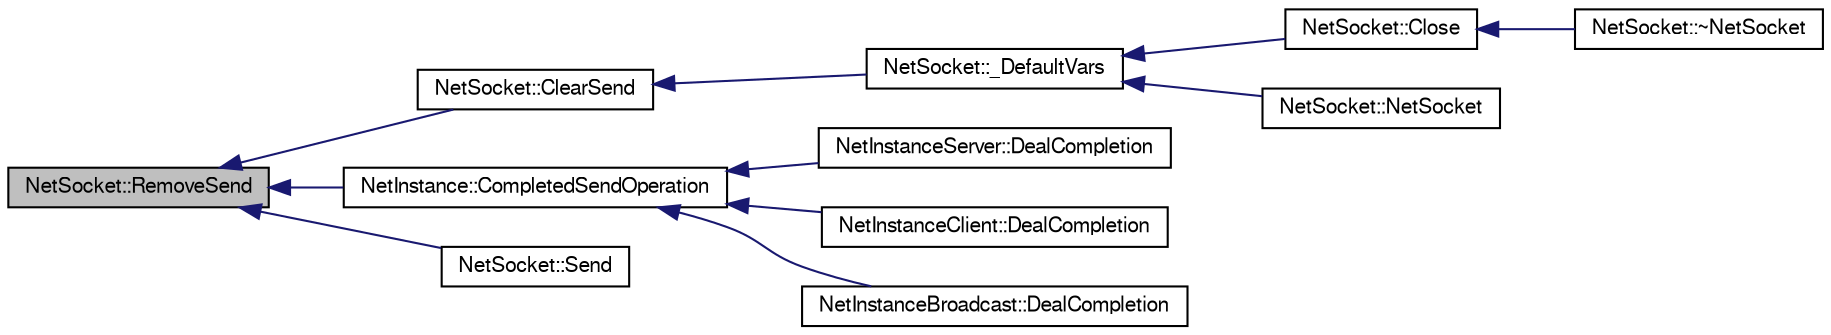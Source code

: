 digraph G
{
  edge [fontname="FreeSans",fontsize="10",labelfontname="FreeSans",labelfontsize="10"];
  node [fontname="FreeSans",fontsize="10",shape=record];
  rankdir=LR;
  Node1 [label="NetSocket::RemoveSend",height=0.2,width=0.4,color="black", fillcolor="grey75", style="filled" fontcolor="black"];
  Node1 -> Node2 [dir=back,color="midnightblue",fontsize="10",style="solid"];
  Node2 [label="NetSocket::ClearSend",height=0.2,width=0.4,color="black", fillcolor="white", style="filled",URL="$class_net_socket.html#aea9f9a2581f8f07a22a0d36d3bb23654"];
  Node2 -> Node3 [dir=back,color="midnightblue",fontsize="10",style="solid"];
  Node3 [label="NetSocket::_DefaultVars",height=0.2,width=0.4,color="black", fillcolor="white", style="filled",URL="$class_net_socket.html#ae42592da14694490350ed273703eb1e3"];
  Node3 -> Node4 [dir=back,color="midnightblue",fontsize="10",style="solid"];
  Node4 [label="NetSocket::Close",height=0.2,width=0.4,color="black", fillcolor="white", style="filled",URL="$class_net_socket.html#a85c6cba30c3a8d780bb24d7af8d0a561"];
  Node4 -> Node5 [dir=back,color="midnightblue",fontsize="10",style="solid"];
  Node5 [label="NetSocket::~NetSocket",height=0.2,width=0.4,color="black", fillcolor="white", style="filled",URL="$class_net_socket.html#a3ebe4e1d8db6978255f48e1034d638a4"];
  Node3 -> Node6 [dir=back,color="midnightblue",fontsize="10",style="solid"];
  Node6 [label="NetSocket::NetSocket",height=0.2,width=0.4,color="black", fillcolor="white", style="filled",URL="$class_net_socket.html#a187fc7e69ce5689b2f4ff8a836c603f3"];
  Node1 -> Node7 [dir=back,color="midnightblue",fontsize="10",style="solid"];
  Node7 [label="NetInstance::CompletedSendOperation",height=0.2,width=0.4,color="black", fillcolor="white", style="filled",URL="$class_net_instance.html#a172771df41f090e98d9949f37a1809fb"];
  Node7 -> Node8 [dir=back,color="midnightblue",fontsize="10",style="solid"];
  Node8 [label="NetInstanceServer::DealCompletion",height=0.2,width=0.4,color="black", fillcolor="white", style="filled",URL="$class_net_instance_server.html#ab4c3cb083bd951db393538c811d6e4bd"];
  Node7 -> Node9 [dir=back,color="midnightblue",fontsize="10",style="solid"];
  Node9 [label="NetInstanceClient::DealCompletion",height=0.2,width=0.4,color="black", fillcolor="white", style="filled",URL="$class_net_instance_client.html#afd6827251b3afd659dd2a1e605dd4f5d"];
  Node7 -> Node10 [dir=back,color="midnightblue",fontsize="10",style="solid"];
  Node10 [label="NetInstanceBroadcast::DealCompletion",height=0.2,width=0.4,color="black", fillcolor="white", style="filled",URL="$class_net_instance_broadcast.html#a27bf7fcef7ab255f6ba0ba5b0e680a3b"];
  Node1 -> Node11 [dir=back,color="midnightblue",fontsize="10",style="solid"];
  Node11 [label="NetSocket::Send",height=0.2,width=0.4,color="black", fillcolor="white", style="filled",URL="$class_net_socket.html#a35080a7efc36c4a4444dcf8a35213ccd"];
}
